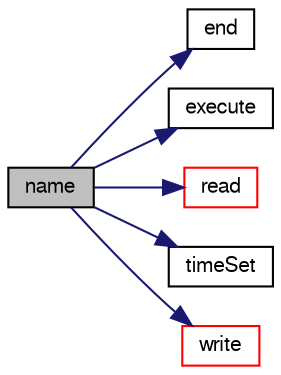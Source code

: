 digraph "name"
{
  bgcolor="transparent";
  edge [fontname="FreeSans",fontsize="10",labelfontname="FreeSans",labelfontsize="10"];
  node [fontname="FreeSans",fontsize="10",shape=record];
  rankdir="LR";
  Node16 [label="name",height=0.2,width=0.4,color="black", fillcolor="grey75", style="filled", fontcolor="black"];
  Node16 -> Node17 [color="midnightblue",fontsize="10",style="solid",fontname="FreeSans"];
  Node17 [label="end",height=0.2,width=0.4,color="black",URL="$a28702.html#aaf81d3fdaf258088d7692fa70cece087",tooltip="Execute at the final time-loop, currently does nothing. "];
  Node16 -> Node18 [color="midnightblue",fontsize="10",style="solid",fontname="FreeSans"];
  Node18 [label="execute",height=0.2,width=0.4,color="black",URL="$a28702.html#a61af3e60b94ae3e748f6fbac1e794af7",tooltip="Execute, currently does nothing. "];
  Node16 -> Node19 [color="midnightblue",fontsize="10",style="solid",fontname="FreeSans"];
  Node19 [label="read",height=0.2,width=0.4,color="red",URL="$a28702.html#aa9b8764750bd9ff67ca32b6551dc7847",tooltip="Read the field min/max data. "];
  Node16 -> Node352 [color="midnightblue",fontsize="10",style="solid",fontname="FreeSans"];
  Node352 [label="timeSet",height=0.2,width=0.4,color="black",URL="$a28702.html#a9637c56f3ddc45f3ce62ec07dbe2228f",tooltip="Called when time was set at the end of the Time::operator++. "];
  Node16 -> Node353 [color="midnightblue",fontsize="10",style="solid",fontname="FreeSans"];
  Node353 [label="write",height=0.2,width=0.4,color="red",URL="$a28702.html#aac759501cf6c7895a70eecbef0226ae1",tooltip="Write. "];
}
